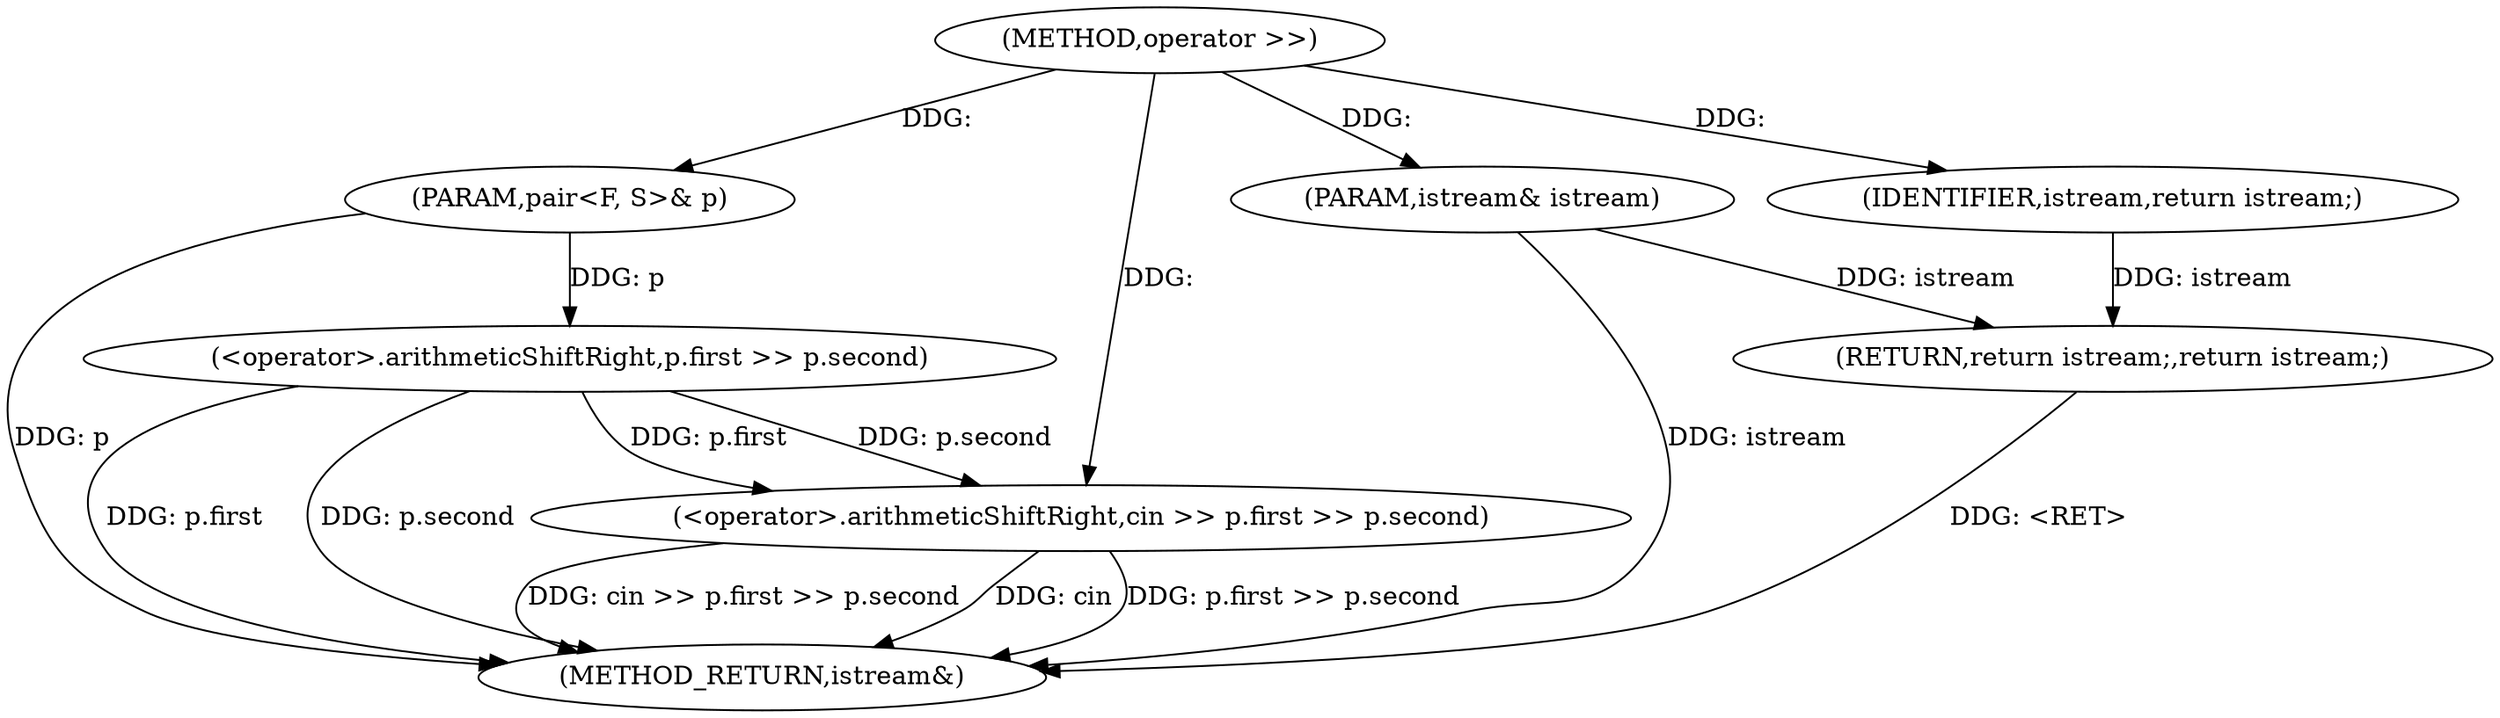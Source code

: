 digraph "operator >>" {  
"1000138" [label = "(METHOD,operator >>)" ]
"1000153" [label = "(METHOD_RETURN,istream&)" ]
"1000139" [label = "(PARAM,istream& istream)" ]
"1000140" [label = "(PARAM,pair<F, S>& p)" ]
"1000142" [label = "(<operator>.arithmeticShiftRight,cin >> p.first >> p.second)" ]
"1000151" [label = "(RETURN,return istream;,return istream;)" ]
"1000152" [label = "(IDENTIFIER,istream,return istream;)" ]
"1000144" [label = "(<operator>.arithmeticShiftRight,p.first >> p.second)" ]
  "1000139" -> "1000153"  [ label = "DDG: istream"] 
  "1000140" -> "1000153"  [ label = "DDG: p"] 
  "1000144" -> "1000153"  [ label = "DDG: p.first"] 
  "1000144" -> "1000153"  [ label = "DDG: p.second"] 
  "1000142" -> "1000153"  [ label = "DDG: p.first >> p.second"] 
  "1000142" -> "1000153"  [ label = "DDG: cin >> p.first >> p.second"] 
  "1000151" -> "1000153"  [ label = "DDG: <RET>"] 
  "1000142" -> "1000153"  [ label = "DDG: cin"] 
  "1000138" -> "1000139"  [ label = "DDG: "] 
  "1000138" -> "1000140"  [ label = "DDG: "] 
  "1000152" -> "1000151"  [ label = "DDG: istream"] 
  "1000139" -> "1000151"  [ label = "DDG: istream"] 
  "1000138" -> "1000142"  [ label = "DDG: "] 
  "1000144" -> "1000142"  [ label = "DDG: p.second"] 
  "1000144" -> "1000142"  [ label = "DDG: p.first"] 
  "1000138" -> "1000152"  [ label = "DDG: "] 
  "1000140" -> "1000144"  [ label = "DDG: p"] 
}
